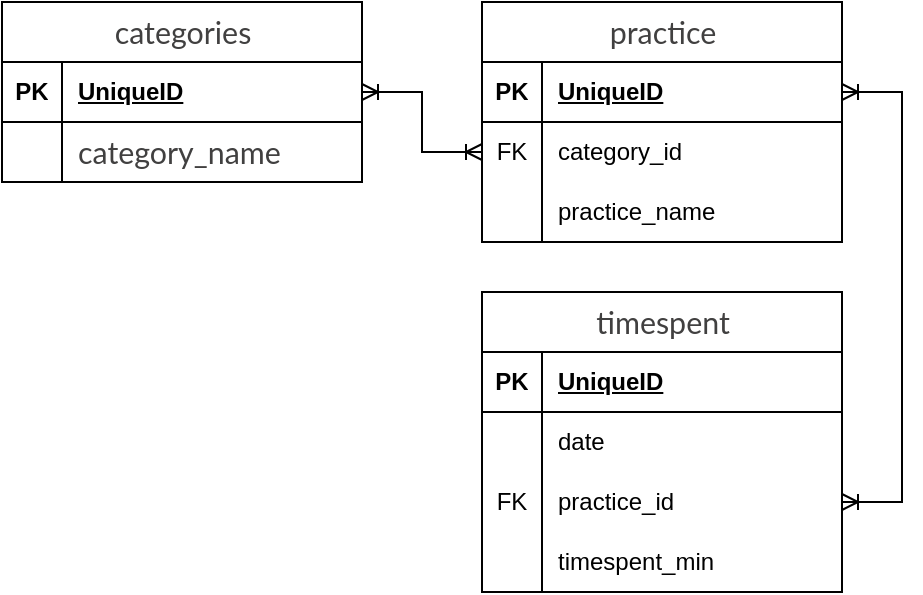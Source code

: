 <mxfile version="27.0.9">
  <diagram id="R2lEEEUBdFMjLlhIrx00" name="Page-1">
    <mxGraphModel dx="929" dy="879" grid="1" gridSize="10" guides="1" tooltips="1" connect="1" arrows="1" fold="1" page="1" pageScale="1" pageWidth="850" pageHeight="1100" math="0" shadow="0" extFonts="Permanent Marker^https://fonts.googleapis.com/css?family=Permanent+Marker">
      <root>
        <mxCell id="0" />
        <mxCell id="1" parent="0" />
        <mxCell id="4i_kYPTqz95Cjxxrd6sJ-1" value="&lt;span style=&quot;color: rgb(65, 64, 64); font-family: Lato, &amp;quot;Helvetica Neue&amp;quot;, Helvetica, Arial, &amp;quot;Hiragino Maru Gothic Pro&amp;quot;, Meiryo, &amp;quot;MS PGothic&amp;quot;, sans-serif; font-size: 15.2px; font-weight: 400; text-align: start; text-wrap-mode: wrap; background-color: rgb(255, 255, 255);&quot;&gt;categories&lt;/span&gt;" style="shape=table;startSize=30;container=1;collapsible=1;childLayout=tableLayout;fixedRows=1;rowLines=0;fontStyle=1;align=center;resizeLast=1;html=1;" vertex="1" parent="1">
          <mxGeometry x="140" y="155" width="180" height="90" as="geometry" />
        </mxCell>
        <mxCell id="4i_kYPTqz95Cjxxrd6sJ-2" value="" style="shape=tableRow;horizontal=0;startSize=0;swimlaneHead=0;swimlaneBody=0;fillColor=none;collapsible=0;dropTarget=0;points=[[0,0.5],[1,0.5]];portConstraint=eastwest;top=0;left=0;right=0;bottom=1;" vertex="1" parent="4i_kYPTqz95Cjxxrd6sJ-1">
          <mxGeometry y="30" width="180" height="30" as="geometry" />
        </mxCell>
        <mxCell id="4i_kYPTqz95Cjxxrd6sJ-3" value="PK" style="shape=partialRectangle;connectable=0;fillColor=none;top=0;left=0;bottom=0;right=0;fontStyle=1;overflow=hidden;whiteSpace=wrap;html=1;" vertex="1" parent="4i_kYPTqz95Cjxxrd6sJ-2">
          <mxGeometry width="30" height="30" as="geometry">
            <mxRectangle width="30" height="30" as="alternateBounds" />
          </mxGeometry>
        </mxCell>
        <mxCell id="4i_kYPTqz95Cjxxrd6sJ-4" value="UniqueID" style="shape=partialRectangle;connectable=0;fillColor=none;top=0;left=0;bottom=0;right=0;align=left;spacingLeft=6;fontStyle=5;overflow=hidden;whiteSpace=wrap;html=1;" vertex="1" parent="4i_kYPTqz95Cjxxrd6sJ-2">
          <mxGeometry x="30" width="150" height="30" as="geometry">
            <mxRectangle width="150" height="30" as="alternateBounds" />
          </mxGeometry>
        </mxCell>
        <mxCell id="4i_kYPTqz95Cjxxrd6sJ-5" value="" style="shape=tableRow;horizontal=0;startSize=0;swimlaneHead=0;swimlaneBody=0;fillColor=none;collapsible=0;dropTarget=0;points=[[0,0.5],[1,0.5]];portConstraint=eastwest;top=0;left=0;right=0;bottom=0;" vertex="1" parent="4i_kYPTqz95Cjxxrd6sJ-1">
          <mxGeometry y="60" width="180" height="30" as="geometry" />
        </mxCell>
        <mxCell id="4i_kYPTqz95Cjxxrd6sJ-6" value="" style="shape=partialRectangle;connectable=0;fillColor=none;top=0;left=0;bottom=0;right=0;editable=1;overflow=hidden;whiteSpace=wrap;html=1;" vertex="1" parent="4i_kYPTqz95Cjxxrd6sJ-5">
          <mxGeometry width="30" height="30" as="geometry">
            <mxRectangle width="30" height="30" as="alternateBounds" />
          </mxGeometry>
        </mxCell>
        <mxCell id="4i_kYPTqz95Cjxxrd6sJ-7" value="&lt;span style=&quot;color: rgb(65, 64, 64); font-family: Lato, &amp;quot;Helvetica Neue&amp;quot;, Helvetica, Arial, &amp;quot;Hiragino Maru Gothic Pro&amp;quot;, Meiryo, &amp;quot;MS PGothic&amp;quot;, sans-serif; font-size: 15.2px; background-color: rgb(255, 255, 255);&quot;&gt;category_name&lt;/span&gt;" style="shape=partialRectangle;connectable=0;fillColor=none;top=0;left=0;bottom=0;right=0;align=left;spacingLeft=6;overflow=hidden;whiteSpace=wrap;html=1;" vertex="1" parent="4i_kYPTqz95Cjxxrd6sJ-5">
          <mxGeometry x="30" width="150" height="30" as="geometry">
            <mxRectangle width="150" height="30" as="alternateBounds" />
          </mxGeometry>
        </mxCell>
        <mxCell id="4i_kYPTqz95Cjxxrd6sJ-14" value="" style="edgeStyle=entityRelationEdgeStyle;fontSize=12;html=1;endArrow=ERoneToMany;startArrow=ERoneToMany;rounded=0;exitX=1;exitY=0.5;exitDx=0;exitDy=0;entryX=0;entryY=0.5;entryDx=0;entryDy=0;" edge="1" parent="1" source="4i_kYPTqz95Cjxxrd6sJ-2" target="4i_kYPTqz95Cjxxrd6sJ-19">
          <mxGeometry width="100" height="100" relative="1" as="geometry">
            <mxPoint x="320" y="510" as="sourcePoint" />
            <mxPoint x="370" y="230" as="targetPoint" />
          </mxGeometry>
        </mxCell>
        <mxCell id="4i_kYPTqz95Cjxxrd6sJ-15" value="&lt;span style=&quot;color: rgb(65, 64, 64); font-family: Lato, &amp;quot;Helvetica Neue&amp;quot;, Helvetica, Arial, &amp;quot;Hiragino Maru Gothic Pro&amp;quot;, Meiryo, &amp;quot;MS PGothic&amp;quot;, sans-serif; font-size: 15.2px; font-weight: 400; text-align: start; text-wrap-mode: wrap; background-color: rgb(255, 255, 255);&quot;&gt;practice&lt;/span&gt;" style="shape=table;startSize=30;container=1;collapsible=1;childLayout=tableLayout;fixedRows=1;rowLines=0;fontStyle=1;align=center;resizeLast=1;html=1;" vertex="1" parent="1">
          <mxGeometry x="380" y="155" width="180" height="120" as="geometry" />
        </mxCell>
        <mxCell id="4i_kYPTqz95Cjxxrd6sJ-16" value="" style="shape=tableRow;horizontal=0;startSize=0;swimlaneHead=0;swimlaneBody=0;fillColor=none;collapsible=0;dropTarget=0;points=[[0,0.5],[1,0.5]];portConstraint=eastwest;top=0;left=0;right=0;bottom=1;" vertex="1" parent="4i_kYPTqz95Cjxxrd6sJ-15">
          <mxGeometry y="30" width="180" height="30" as="geometry" />
        </mxCell>
        <mxCell id="4i_kYPTqz95Cjxxrd6sJ-17" value="PK" style="shape=partialRectangle;connectable=0;fillColor=none;top=0;left=0;bottom=0;right=0;fontStyle=1;overflow=hidden;whiteSpace=wrap;html=1;" vertex="1" parent="4i_kYPTqz95Cjxxrd6sJ-16">
          <mxGeometry width="30" height="30" as="geometry">
            <mxRectangle width="30" height="30" as="alternateBounds" />
          </mxGeometry>
        </mxCell>
        <mxCell id="4i_kYPTqz95Cjxxrd6sJ-18" value="UniqueID" style="shape=partialRectangle;connectable=0;fillColor=none;top=0;left=0;bottom=0;right=0;align=left;spacingLeft=6;fontStyle=5;overflow=hidden;whiteSpace=wrap;html=1;" vertex="1" parent="4i_kYPTqz95Cjxxrd6sJ-16">
          <mxGeometry x="30" width="150" height="30" as="geometry">
            <mxRectangle width="150" height="30" as="alternateBounds" />
          </mxGeometry>
        </mxCell>
        <mxCell id="4i_kYPTqz95Cjxxrd6sJ-19" value="" style="shape=tableRow;horizontal=0;startSize=0;swimlaneHead=0;swimlaneBody=0;fillColor=none;collapsible=0;dropTarget=0;points=[[0,0.5],[1,0.5]];portConstraint=eastwest;top=0;left=0;right=0;bottom=0;" vertex="1" parent="4i_kYPTqz95Cjxxrd6sJ-15">
          <mxGeometry y="60" width="180" height="30" as="geometry" />
        </mxCell>
        <mxCell id="4i_kYPTqz95Cjxxrd6sJ-20" value="FK" style="shape=partialRectangle;connectable=0;fillColor=none;top=0;left=0;bottom=0;right=0;editable=1;overflow=hidden;whiteSpace=wrap;html=1;" vertex="1" parent="4i_kYPTqz95Cjxxrd6sJ-19">
          <mxGeometry width="30" height="30" as="geometry">
            <mxRectangle width="30" height="30" as="alternateBounds" />
          </mxGeometry>
        </mxCell>
        <mxCell id="4i_kYPTqz95Cjxxrd6sJ-21" value="category_id" style="shape=partialRectangle;connectable=0;fillColor=none;top=0;left=0;bottom=0;right=0;align=left;spacingLeft=6;overflow=hidden;whiteSpace=wrap;html=1;" vertex="1" parent="4i_kYPTqz95Cjxxrd6sJ-19">
          <mxGeometry x="30" width="150" height="30" as="geometry">
            <mxRectangle width="150" height="30" as="alternateBounds" />
          </mxGeometry>
        </mxCell>
        <mxCell id="4i_kYPTqz95Cjxxrd6sJ-22" value="" style="shape=tableRow;horizontal=0;startSize=0;swimlaneHead=0;swimlaneBody=0;fillColor=none;collapsible=0;dropTarget=0;points=[[0,0.5],[1,0.5]];portConstraint=eastwest;top=0;left=0;right=0;bottom=0;" vertex="1" parent="4i_kYPTqz95Cjxxrd6sJ-15">
          <mxGeometry y="90" width="180" height="30" as="geometry" />
        </mxCell>
        <mxCell id="4i_kYPTqz95Cjxxrd6sJ-23" value="" style="shape=partialRectangle;connectable=0;fillColor=none;top=0;left=0;bottom=0;right=0;editable=1;overflow=hidden;whiteSpace=wrap;html=1;" vertex="1" parent="4i_kYPTqz95Cjxxrd6sJ-22">
          <mxGeometry width="30" height="30" as="geometry">
            <mxRectangle width="30" height="30" as="alternateBounds" />
          </mxGeometry>
        </mxCell>
        <mxCell id="4i_kYPTqz95Cjxxrd6sJ-24" value="practice_name" style="shape=partialRectangle;connectable=0;fillColor=none;top=0;left=0;bottom=0;right=0;align=left;spacingLeft=6;overflow=hidden;whiteSpace=wrap;html=1;" vertex="1" parent="4i_kYPTqz95Cjxxrd6sJ-22">
          <mxGeometry x="30" width="150" height="30" as="geometry">
            <mxRectangle width="150" height="30" as="alternateBounds" />
          </mxGeometry>
        </mxCell>
        <mxCell id="4i_kYPTqz95Cjxxrd6sJ-28" value="&lt;span style=&quot;color: rgb(65, 64, 64); font-family: Lato, &amp;quot;Helvetica Neue&amp;quot;, Helvetica, Arial, &amp;quot;Hiragino Maru Gothic Pro&amp;quot;, Meiryo, &amp;quot;MS PGothic&amp;quot;, sans-serif; font-size: 15.2px; font-weight: 400; text-align: start; text-wrap-mode: wrap; background-color: rgb(255, 255, 255);&quot;&gt;timespent&lt;/span&gt;" style="shape=table;startSize=30;container=1;collapsible=1;childLayout=tableLayout;fixedRows=1;rowLines=0;fontStyle=1;align=center;resizeLast=1;html=1;" vertex="1" parent="1">
          <mxGeometry x="380" y="300" width="180" height="150" as="geometry" />
        </mxCell>
        <mxCell id="4i_kYPTqz95Cjxxrd6sJ-29" value="" style="shape=tableRow;horizontal=0;startSize=0;swimlaneHead=0;swimlaneBody=0;fillColor=none;collapsible=0;dropTarget=0;points=[[0,0.5],[1,0.5]];portConstraint=eastwest;top=0;left=0;right=0;bottom=1;" vertex="1" parent="4i_kYPTqz95Cjxxrd6sJ-28">
          <mxGeometry y="30" width="180" height="30" as="geometry" />
        </mxCell>
        <mxCell id="4i_kYPTqz95Cjxxrd6sJ-30" value="PK" style="shape=partialRectangle;connectable=0;fillColor=none;top=0;left=0;bottom=0;right=0;fontStyle=1;overflow=hidden;whiteSpace=wrap;html=1;" vertex="1" parent="4i_kYPTqz95Cjxxrd6sJ-29">
          <mxGeometry width="30" height="30" as="geometry">
            <mxRectangle width="30" height="30" as="alternateBounds" />
          </mxGeometry>
        </mxCell>
        <mxCell id="4i_kYPTqz95Cjxxrd6sJ-31" value="UniqueID" style="shape=partialRectangle;connectable=0;fillColor=none;top=0;left=0;bottom=0;right=0;align=left;spacingLeft=6;fontStyle=5;overflow=hidden;whiteSpace=wrap;html=1;" vertex="1" parent="4i_kYPTqz95Cjxxrd6sJ-29">
          <mxGeometry x="30" width="150" height="30" as="geometry">
            <mxRectangle width="150" height="30" as="alternateBounds" />
          </mxGeometry>
        </mxCell>
        <mxCell id="4i_kYPTqz95Cjxxrd6sJ-32" value="" style="shape=tableRow;horizontal=0;startSize=0;swimlaneHead=0;swimlaneBody=0;fillColor=none;collapsible=0;dropTarget=0;points=[[0,0.5],[1,0.5]];portConstraint=eastwest;top=0;left=0;right=0;bottom=0;" vertex="1" parent="4i_kYPTqz95Cjxxrd6sJ-28">
          <mxGeometry y="60" width="180" height="30" as="geometry" />
        </mxCell>
        <mxCell id="4i_kYPTqz95Cjxxrd6sJ-33" value="" style="shape=partialRectangle;connectable=0;fillColor=none;top=0;left=0;bottom=0;right=0;editable=1;overflow=hidden;whiteSpace=wrap;html=1;" vertex="1" parent="4i_kYPTqz95Cjxxrd6sJ-32">
          <mxGeometry width="30" height="30" as="geometry">
            <mxRectangle width="30" height="30" as="alternateBounds" />
          </mxGeometry>
        </mxCell>
        <mxCell id="4i_kYPTqz95Cjxxrd6sJ-34" value="date" style="shape=partialRectangle;connectable=0;fillColor=none;top=0;left=0;bottom=0;right=0;align=left;spacingLeft=6;overflow=hidden;whiteSpace=wrap;html=1;" vertex="1" parent="4i_kYPTqz95Cjxxrd6sJ-32">
          <mxGeometry x="30" width="150" height="30" as="geometry">
            <mxRectangle width="150" height="30" as="alternateBounds" />
          </mxGeometry>
        </mxCell>
        <mxCell id="4i_kYPTqz95Cjxxrd6sJ-35" value="" style="shape=tableRow;horizontal=0;startSize=0;swimlaneHead=0;swimlaneBody=0;fillColor=none;collapsible=0;dropTarget=0;points=[[0,0.5],[1,0.5]];portConstraint=eastwest;top=0;left=0;right=0;bottom=0;" vertex="1" parent="4i_kYPTqz95Cjxxrd6sJ-28">
          <mxGeometry y="90" width="180" height="30" as="geometry" />
        </mxCell>
        <mxCell id="4i_kYPTqz95Cjxxrd6sJ-36" value="FK" style="shape=partialRectangle;connectable=0;fillColor=none;top=0;left=0;bottom=0;right=0;editable=1;overflow=hidden;whiteSpace=wrap;html=1;" vertex="1" parent="4i_kYPTqz95Cjxxrd6sJ-35">
          <mxGeometry width="30" height="30" as="geometry">
            <mxRectangle width="30" height="30" as="alternateBounds" />
          </mxGeometry>
        </mxCell>
        <mxCell id="4i_kYPTqz95Cjxxrd6sJ-37" value="practice_id" style="shape=partialRectangle;connectable=0;fillColor=none;top=0;left=0;bottom=0;right=0;align=left;spacingLeft=6;overflow=hidden;whiteSpace=wrap;html=1;" vertex="1" parent="4i_kYPTqz95Cjxxrd6sJ-35">
          <mxGeometry x="30" width="150" height="30" as="geometry">
            <mxRectangle width="150" height="30" as="alternateBounds" />
          </mxGeometry>
        </mxCell>
        <mxCell id="4i_kYPTqz95Cjxxrd6sJ-38" value="" style="shape=tableRow;horizontal=0;startSize=0;swimlaneHead=0;swimlaneBody=0;fillColor=none;collapsible=0;dropTarget=0;points=[[0,0.5],[1,0.5]];portConstraint=eastwest;top=0;left=0;right=0;bottom=0;" vertex="1" parent="4i_kYPTqz95Cjxxrd6sJ-28">
          <mxGeometry y="120" width="180" height="30" as="geometry" />
        </mxCell>
        <mxCell id="4i_kYPTqz95Cjxxrd6sJ-39" value="" style="shape=partialRectangle;connectable=0;fillColor=none;top=0;left=0;bottom=0;right=0;editable=1;overflow=hidden;whiteSpace=wrap;html=1;" vertex="1" parent="4i_kYPTqz95Cjxxrd6sJ-38">
          <mxGeometry width="30" height="30" as="geometry">
            <mxRectangle width="30" height="30" as="alternateBounds" />
          </mxGeometry>
        </mxCell>
        <mxCell id="4i_kYPTqz95Cjxxrd6sJ-40" value="timespent_min" style="shape=partialRectangle;connectable=0;fillColor=none;top=0;left=0;bottom=0;right=0;align=left;spacingLeft=6;overflow=hidden;whiteSpace=wrap;html=1;" vertex="1" parent="4i_kYPTqz95Cjxxrd6sJ-38">
          <mxGeometry x="30" width="150" height="30" as="geometry">
            <mxRectangle width="150" height="30" as="alternateBounds" />
          </mxGeometry>
        </mxCell>
        <mxCell id="4i_kYPTqz95Cjxxrd6sJ-41" value="" style="edgeStyle=entityRelationEdgeStyle;fontSize=12;html=1;endArrow=ERoneToMany;startArrow=ERoneToMany;rounded=0;exitX=1;exitY=0.5;exitDx=0;exitDy=0;entryX=1;entryY=0.5;entryDx=0;entryDy=0;" edge="1" parent="1" source="4i_kYPTqz95Cjxxrd6sJ-16" target="4i_kYPTqz95Cjxxrd6sJ-35">
          <mxGeometry width="100" height="100" relative="1" as="geometry">
            <mxPoint x="660" y="310" as="sourcePoint" />
            <mxPoint x="540" y="365" as="targetPoint" />
            <Array as="points">
              <mxPoint x="670" y="150" />
              <mxPoint x="760" y="130" />
            </Array>
          </mxGeometry>
        </mxCell>
      </root>
    </mxGraphModel>
  </diagram>
</mxfile>
